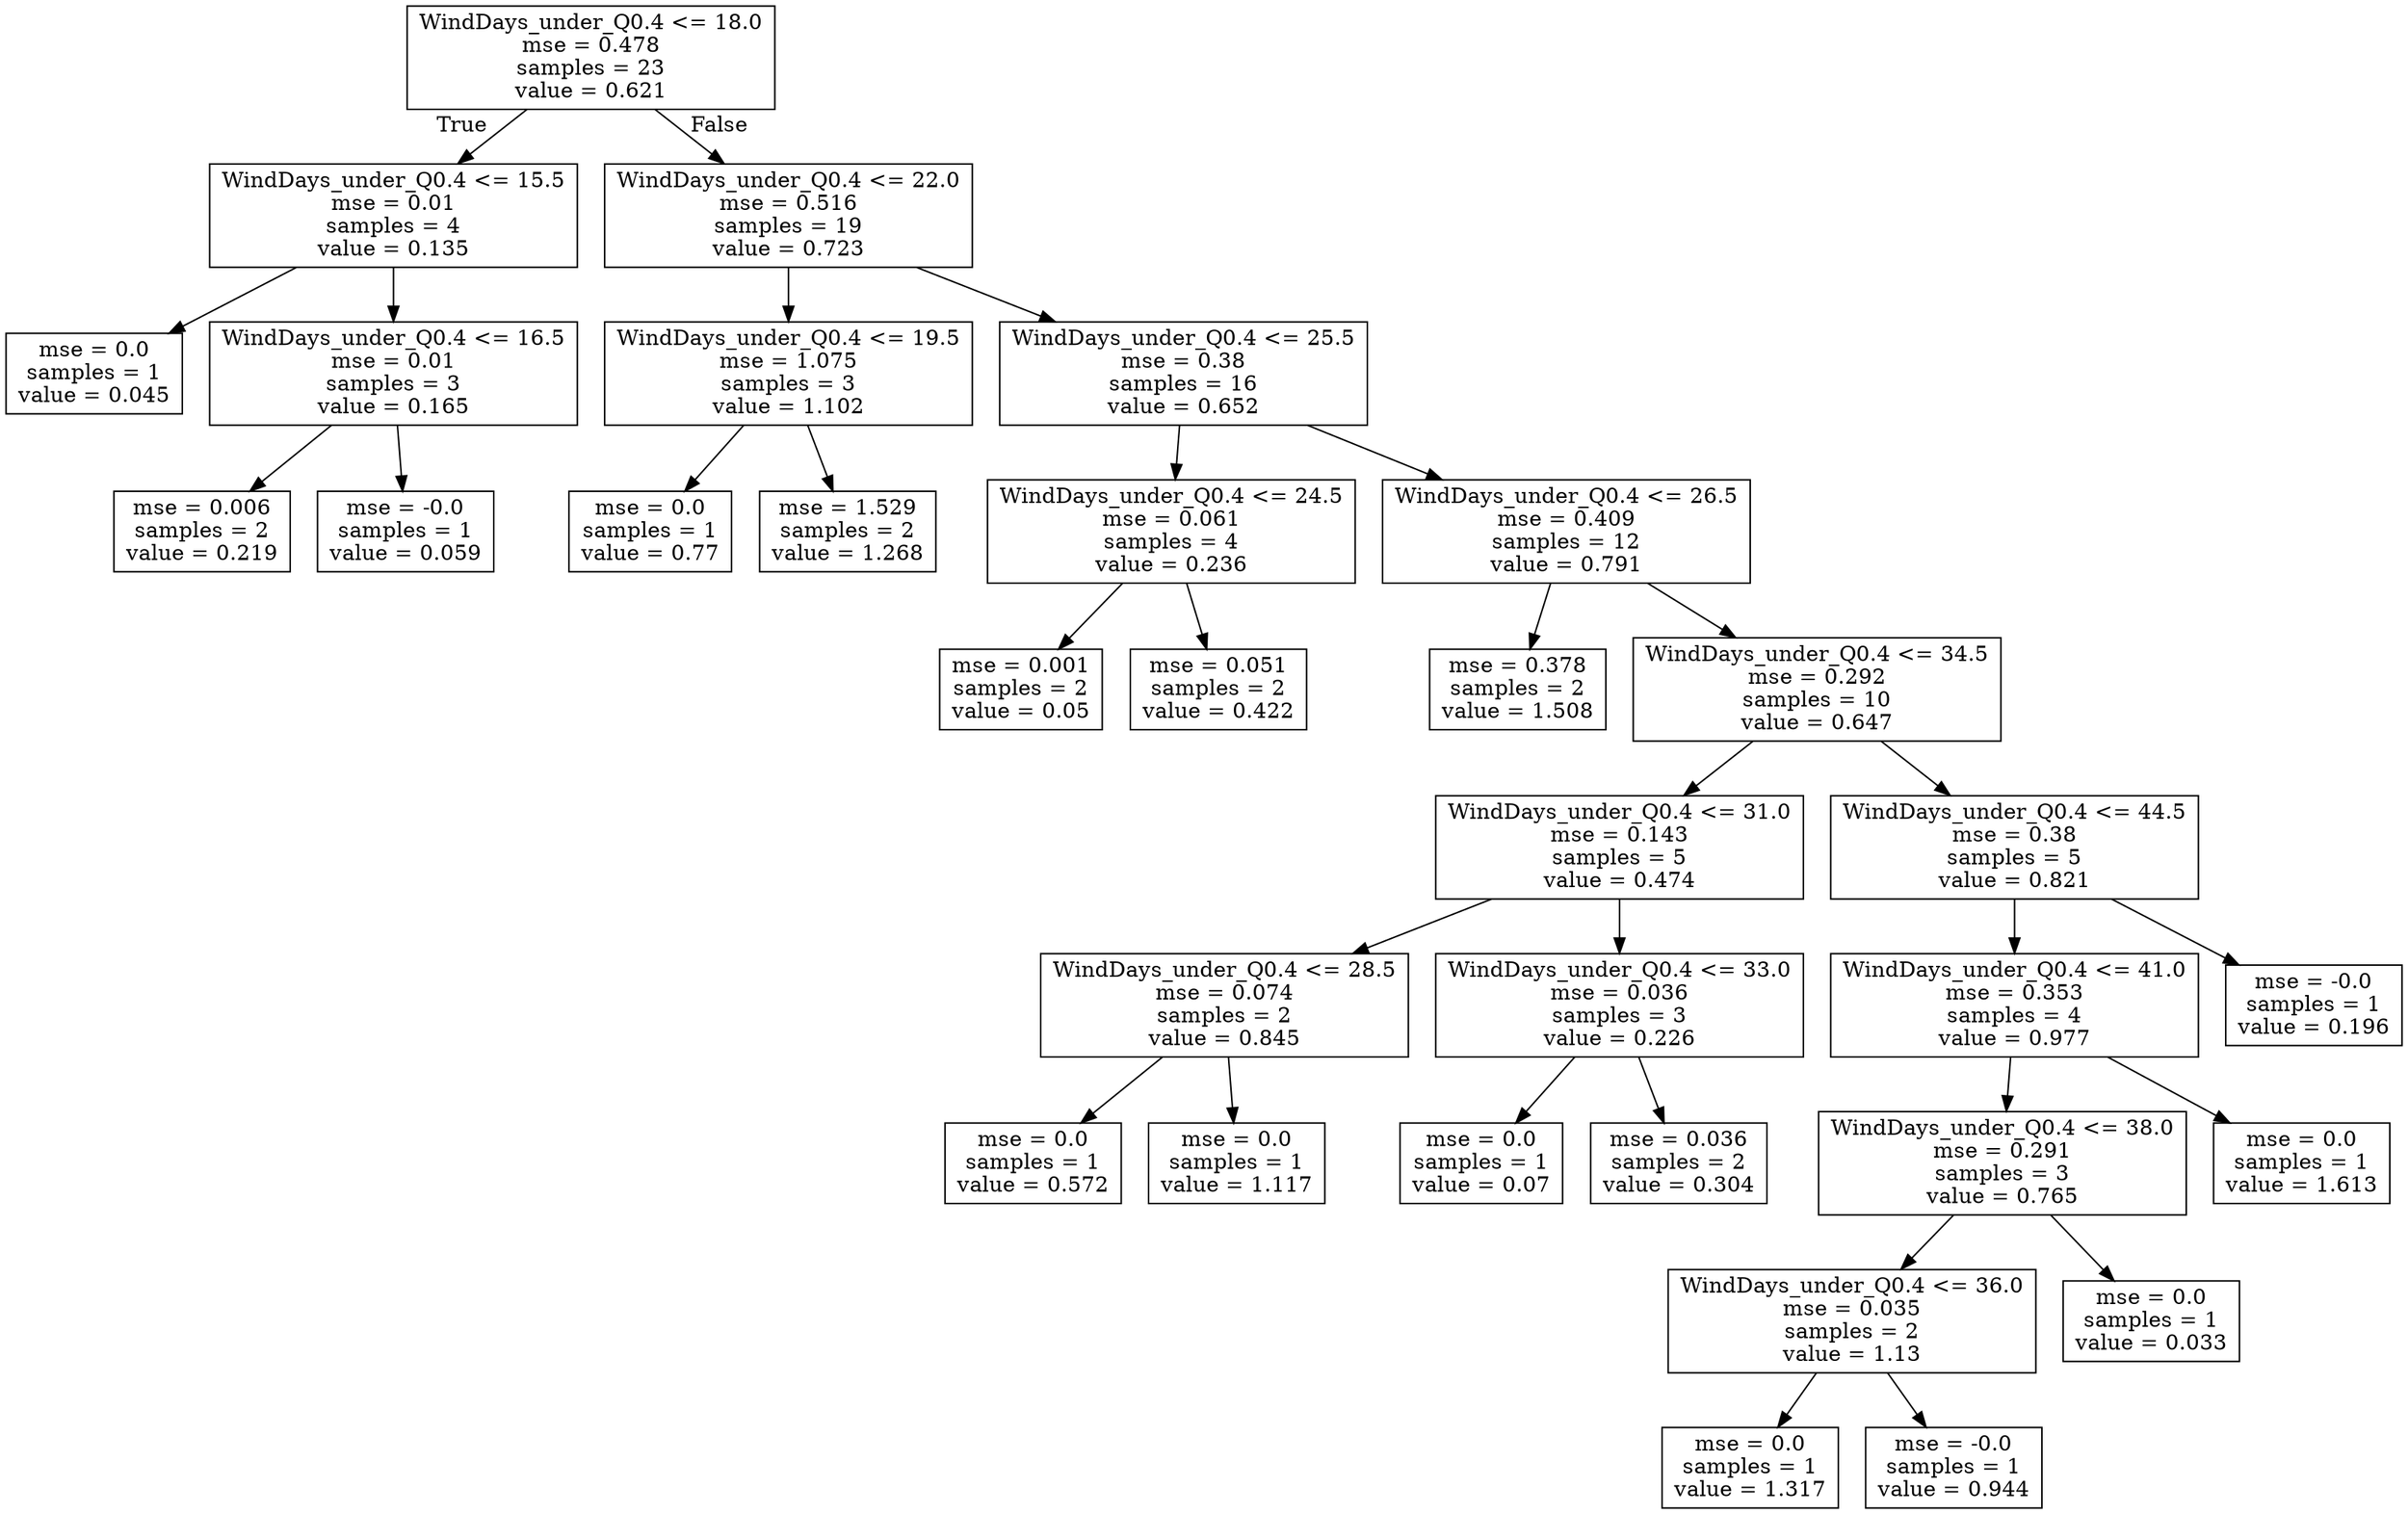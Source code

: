 digraph Tree {
node [shape=box] ;
0 [label="WindDays_under_Q0.4 <= 18.0\nmse = 0.478\nsamples = 23\nvalue = 0.621"] ;
1 [label="WindDays_under_Q0.4 <= 15.5\nmse = 0.01\nsamples = 4\nvalue = 0.135"] ;
0 -> 1 [labeldistance=2.5, labelangle=45, headlabel="True"] ;
2 [label="mse = 0.0\nsamples = 1\nvalue = 0.045"] ;
1 -> 2 ;
3 [label="WindDays_under_Q0.4 <= 16.5\nmse = 0.01\nsamples = 3\nvalue = 0.165"] ;
1 -> 3 ;
4 [label="mse = 0.006\nsamples = 2\nvalue = 0.219"] ;
3 -> 4 ;
5 [label="mse = -0.0\nsamples = 1\nvalue = 0.059"] ;
3 -> 5 ;
6 [label="WindDays_under_Q0.4 <= 22.0\nmse = 0.516\nsamples = 19\nvalue = 0.723"] ;
0 -> 6 [labeldistance=2.5, labelangle=-45, headlabel="False"] ;
7 [label="WindDays_under_Q0.4 <= 19.5\nmse = 1.075\nsamples = 3\nvalue = 1.102"] ;
6 -> 7 ;
8 [label="mse = 0.0\nsamples = 1\nvalue = 0.77"] ;
7 -> 8 ;
9 [label="mse = 1.529\nsamples = 2\nvalue = 1.268"] ;
7 -> 9 ;
10 [label="WindDays_under_Q0.4 <= 25.5\nmse = 0.38\nsamples = 16\nvalue = 0.652"] ;
6 -> 10 ;
11 [label="WindDays_under_Q0.4 <= 24.5\nmse = 0.061\nsamples = 4\nvalue = 0.236"] ;
10 -> 11 ;
12 [label="mse = 0.001\nsamples = 2\nvalue = 0.05"] ;
11 -> 12 ;
13 [label="mse = 0.051\nsamples = 2\nvalue = 0.422"] ;
11 -> 13 ;
14 [label="WindDays_under_Q0.4 <= 26.5\nmse = 0.409\nsamples = 12\nvalue = 0.791"] ;
10 -> 14 ;
15 [label="mse = 0.378\nsamples = 2\nvalue = 1.508"] ;
14 -> 15 ;
16 [label="WindDays_under_Q0.4 <= 34.5\nmse = 0.292\nsamples = 10\nvalue = 0.647"] ;
14 -> 16 ;
17 [label="WindDays_under_Q0.4 <= 31.0\nmse = 0.143\nsamples = 5\nvalue = 0.474"] ;
16 -> 17 ;
18 [label="WindDays_under_Q0.4 <= 28.5\nmse = 0.074\nsamples = 2\nvalue = 0.845"] ;
17 -> 18 ;
19 [label="mse = 0.0\nsamples = 1\nvalue = 0.572"] ;
18 -> 19 ;
20 [label="mse = 0.0\nsamples = 1\nvalue = 1.117"] ;
18 -> 20 ;
21 [label="WindDays_under_Q0.4 <= 33.0\nmse = 0.036\nsamples = 3\nvalue = 0.226"] ;
17 -> 21 ;
22 [label="mse = 0.0\nsamples = 1\nvalue = 0.07"] ;
21 -> 22 ;
23 [label="mse = 0.036\nsamples = 2\nvalue = 0.304"] ;
21 -> 23 ;
24 [label="WindDays_under_Q0.4 <= 44.5\nmse = 0.38\nsamples = 5\nvalue = 0.821"] ;
16 -> 24 ;
25 [label="WindDays_under_Q0.4 <= 41.0\nmse = 0.353\nsamples = 4\nvalue = 0.977"] ;
24 -> 25 ;
26 [label="WindDays_under_Q0.4 <= 38.0\nmse = 0.291\nsamples = 3\nvalue = 0.765"] ;
25 -> 26 ;
27 [label="WindDays_under_Q0.4 <= 36.0\nmse = 0.035\nsamples = 2\nvalue = 1.13"] ;
26 -> 27 ;
28 [label="mse = 0.0\nsamples = 1\nvalue = 1.317"] ;
27 -> 28 ;
29 [label="mse = -0.0\nsamples = 1\nvalue = 0.944"] ;
27 -> 29 ;
30 [label="mse = 0.0\nsamples = 1\nvalue = 0.033"] ;
26 -> 30 ;
31 [label="mse = 0.0\nsamples = 1\nvalue = 1.613"] ;
25 -> 31 ;
32 [label="mse = -0.0\nsamples = 1\nvalue = 0.196"] ;
24 -> 32 ;
}